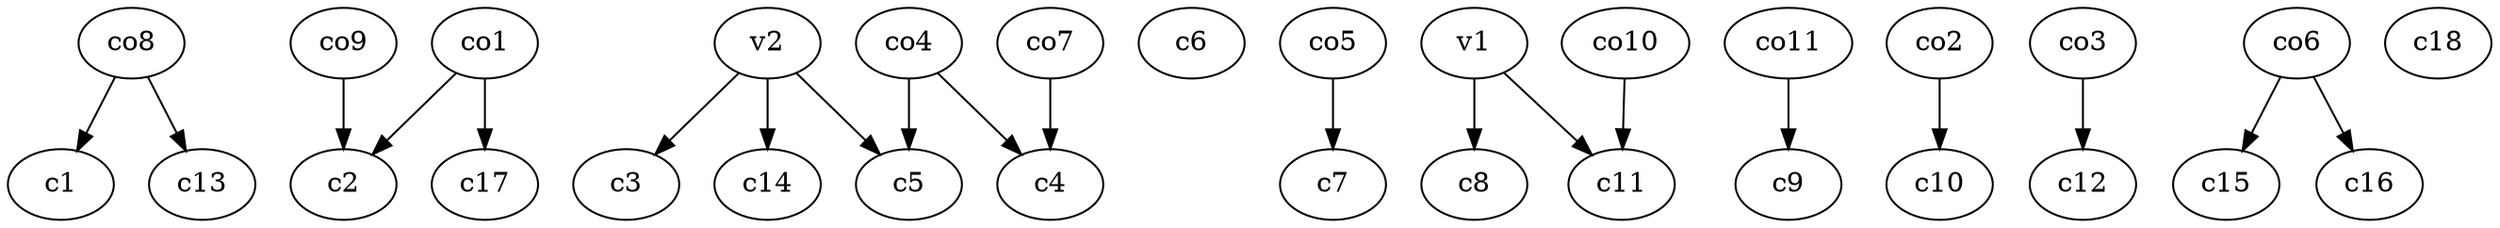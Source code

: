 strict digraph  {
c1;
c2;
c3;
c4;
c5;
c6;
c7;
c8;
c9;
c10;
c11;
c12;
c13;
c14;
c15;
c16;
c17;
c18;
v1;
v2;
co1;
co2;
co3;
co4;
co5;
co6;
co7;
co8;
co9;
co10;
co11;
v1 -> c11  [weight=1];
v1 -> c8  [weight=1];
v2 -> c3  [weight=1];
v2 -> c14  [weight=1];
v2 -> c5  [weight=1];
co1 -> c2  [weight=1];
co1 -> c17  [weight=1];
co2 -> c10  [weight=1];
co3 -> c12  [weight=1];
co4 -> c4  [weight=1];
co4 -> c5  [weight=1];
co5 -> c7  [weight=1];
co6 -> c15  [weight=1];
co6 -> c16  [weight=1];
co7 -> c4  [weight=1];
co8 -> c1  [weight=1];
co8 -> c13  [weight=1];
co9 -> c2  [weight=1];
co10 -> c11  [weight=1];
co11 -> c9  [weight=1];
}
